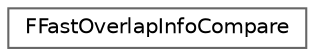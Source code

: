 digraph "Graphical Class Hierarchy"
{
 // INTERACTIVE_SVG=YES
 // LATEX_PDF_SIZE
  bgcolor="transparent";
  edge [fontname=Helvetica,fontsize=10,labelfontname=Helvetica,labelfontsize=10];
  node [fontname=Helvetica,fontsize=10,shape=box,height=0.2,width=0.4];
  rankdir="LR";
  Node0 [id="Node000000",label="FFastOverlapInfoCompare",height=0.2,width=0.4,color="grey40", fillcolor="white", style="filled",URL="$d5/de8/structFFastOverlapInfoCompare.html",tooltip=" "];
}
